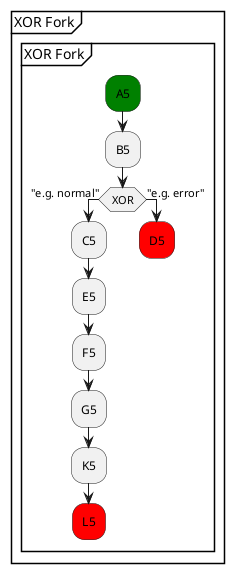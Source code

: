 /'

Tutorial - Exclusive OR Fork Topology
  
'/

@startuml 
partition "XOR Fork" {
group "XOR Fork"
      #green:A5;
      :B5;
  if (XOR) then ("e.g. normal")
      :C5;
      :E5;
      :F5;
      :G5;
      :K5;
      #red:L5;
      detach
  else ("e.g. error")
      #red:D5;
      detach
  endif
end group
}      
@enduml
